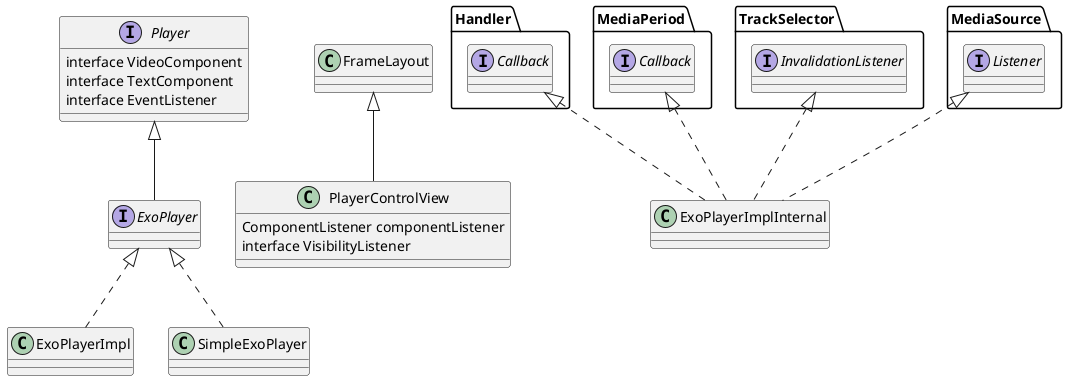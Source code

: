 @startuml

interface Player{
    interface VideoComponent
    interface TextComponent
    interface EventListener
}

interface ExoPlayer extends Player
class ExoPlayerImpl implements ExoPlayer

class FrameLayout
class PlayerControlView extends FrameLayout{
    ComponentListener componentListener
    interface VisibilityListener
}

class ExoPlayerImplInternal implements Handler.Callback,MediaPeriod.Callback,TrackSelector.InvalidationListener,MediaSource.Listener

class SimpleExoPlayer implements ExoPlayer, Player.VideoComponent, Player.TextComponent

@enduml
